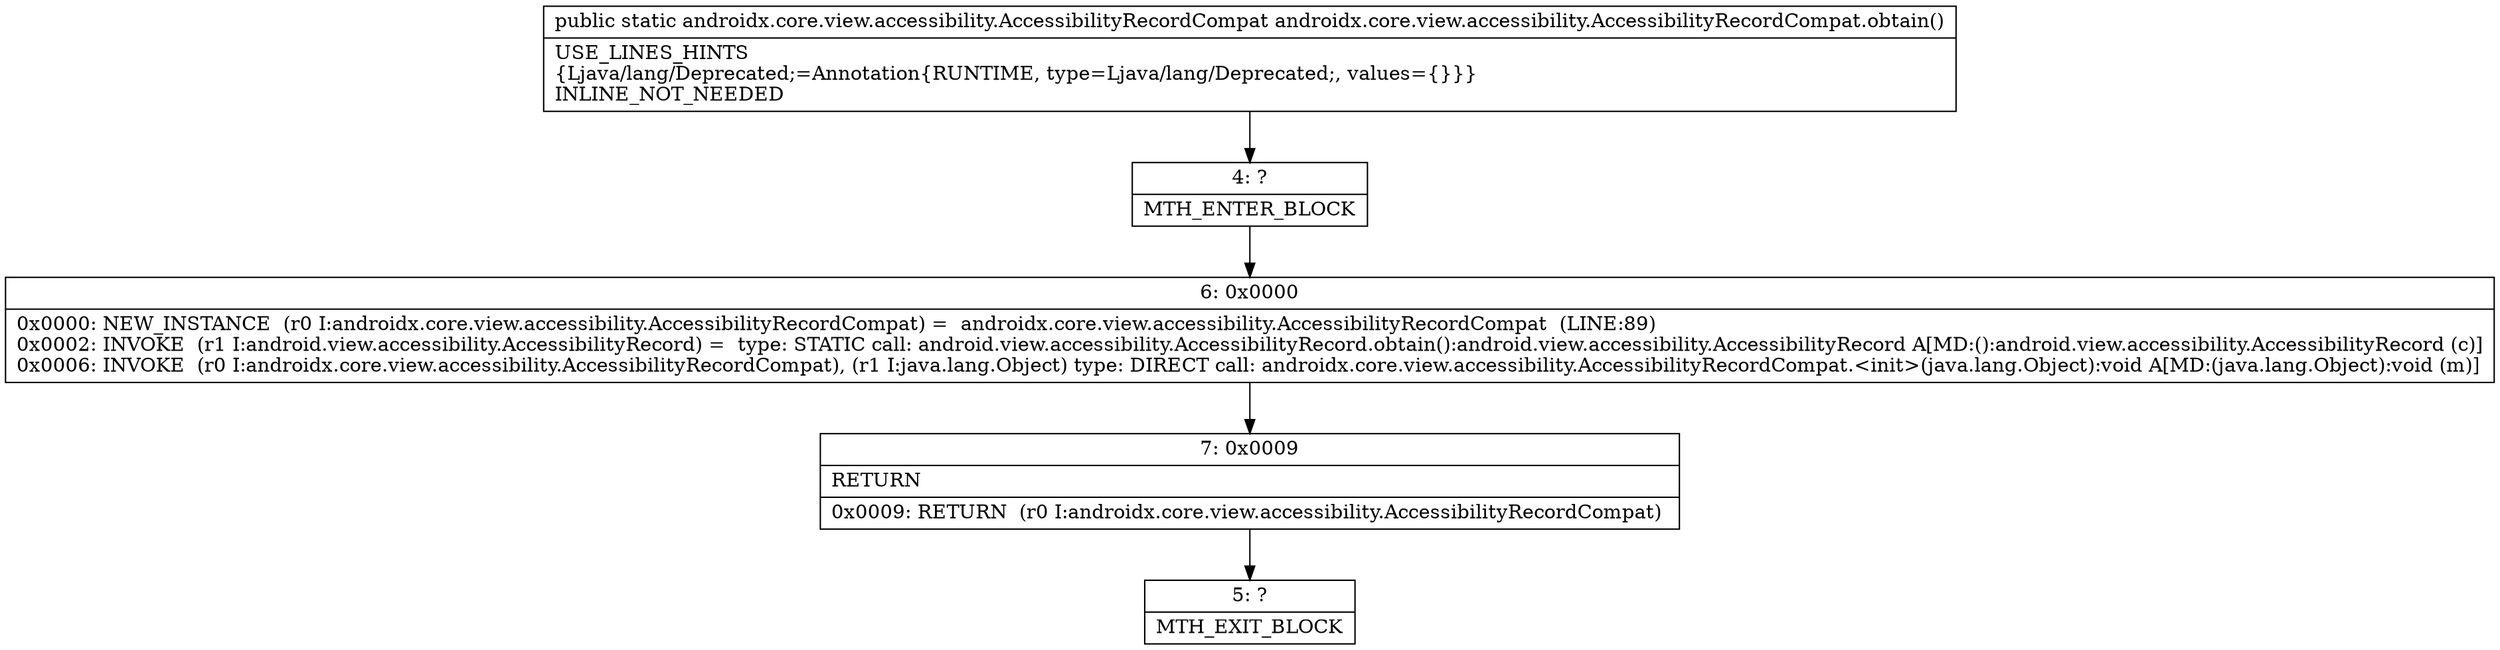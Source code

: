 digraph "CFG forandroidx.core.view.accessibility.AccessibilityRecordCompat.obtain()Landroidx\/core\/view\/accessibility\/AccessibilityRecordCompat;" {
Node_4 [shape=record,label="{4\:\ ?|MTH_ENTER_BLOCK\l}"];
Node_6 [shape=record,label="{6\:\ 0x0000|0x0000: NEW_INSTANCE  (r0 I:androidx.core.view.accessibility.AccessibilityRecordCompat) =  androidx.core.view.accessibility.AccessibilityRecordCompat  (LINE:89)\l0x0002: INVOKE  (r1 I:android.view.accessibility.AccessibilityRecord) =  type: STATIC call: android.view.accessibility.AccessibilityRecord.obtain():android.view.accessibility.AccessibilityRecord A[MD:():android.view.accessibility.AccessibilityRecord (c)]\l0x0006: INVOKE  (r0 I:androidx.core.view.accessibility.AccessibilityRecordCompat), (r1 I:java.lang.Object) type: DIRECT call: androidx.core.view.accessibility.AccessibilityRecordCompat.\<init\>(java.lang.Object):void A[MD:(java.lang.Object):void (m)]\l}"];
Node_7 [shape=record,label="{7\:\ 0x0009|RETURN\l|0x0009: RETURN  (r0 I:androidx.core.view.accessibility.AccessibilityRecordCompat) \l}"];
Node_5 [shape=record,label="{5\:\ ?|MTH_EXIT_BLOCK\l}"];
MethodNode[shape=record,label="{public static androidx.core.view.accessibility.AccessibilityRecordCompat androidx.core.view.accessibility.AccessibilityRecordCompat.obtain()  | USE_LINES_HINTS\l\{Ljava\/lang\/Deprecated;=Annotation\{RUNTIME, type=Ljava\/lang\/Deprecated;, values=\{\}\}\}\lINLINE_NOT_NEEDED\l}"];
MethodNode -> Node_4;Node_4 -> Node_6;
Node_6 -> Node_7;
Node_7 -> Node_5;
}

